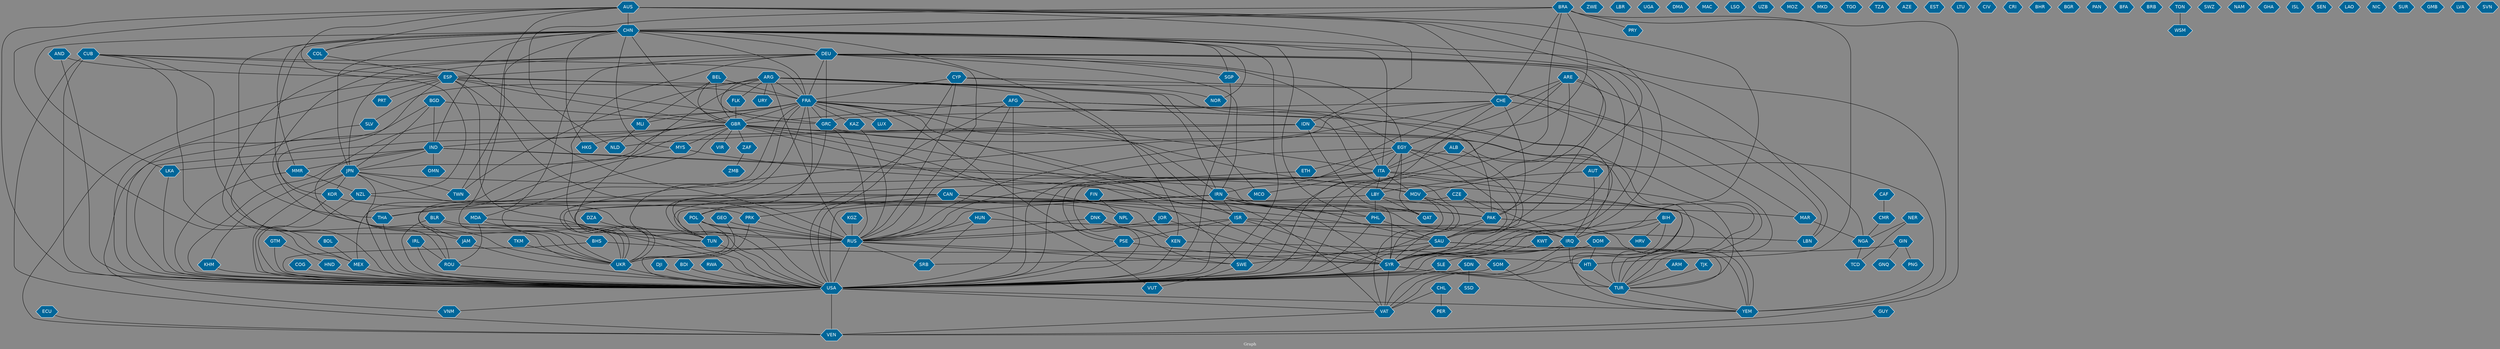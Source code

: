 // Countries together in item graph
graph {
	graph [bgcolor="#888888" fontcolor=white fontsize=12 label="Graph" outputorder=edgesfirst overlap=prism]
	node [color=white fillcolor="#006699" fontcolor=white fontname=Helvetica shape=hexagon style=filled]
	edge [arrowhead=open color=black fontcolor=white fontname=Courier fontsize=12]
		BRA [label=BRA]
		RUS [label=RUS]
		UKR [label=UKR]
		IND [label=IND]
		SYR [label=SYR]
		ISR [label=ISR]
		PSE [label=PSE]
		IRN [label=IRN]
		TUR [label=TUR]
		CHN [label=CHN]
		THA [label=THA]
		ZWE [label=ZWE]
		CHL [label=CHL]
		JPN [label=JPN]
		YEM [label=YEM]
		SAU [label=SAU]
		USA [label=USA]
		ARG [label=ARG]
		CHE [label=CHE]
		EGY [label=EGY]
		MEX [label=MEX]
		FRA [label=FRA]
		OMN [label=OMN]
		LBY [label=LBY]
		AUT [label=AUT]
		GUY [label=GUY]
		IRQ [label=IRQ]
		TUN [label=TUN]
		BIH [label=BIH]
		VAT [label=VAT]
		SLE [label=SLE]
		AUS [label=AUS]
		GBR [label=GBR]
		PHL [label=PHL]
		SRB [label=SRB]
		HUN [label=HUN]
		SGP [label=SGP]
		DEU [label=DEU]
		LBR [label=LBR]
		IDN [label=IDN]
		COL [label=COL]
		KOR [label=KOR]
		SWE [label=SWE]
		NPL [label=NPL]
		SLV [label=SLV]
		LKA [label=LKA]
		MDV [label=MDV]
		BGD [label=BGD]
		MAR [label=MAR]
		NLD [label=NLD]
		MYS [label=MYS]
		JAM [label=JAM]
		MMR [label=MMR]
		TCD [label=TCD]
		VUT [label=VUT]
		SSD [label=SSD]
		SDN [label=SDN]
		CAN [label=CAN]
		ESP [label=ESP]
		HRV [label=HRV]
		GTM [label=GTM]
		UGA [label=UGA]
		ROU [label=ROU]
		GIN [label=GIN]
		KHM [label=KHM]
		MLI [label=MLI]
		POL [label=POL]
		DMA [label=DMA]
		GRC [label=GRC]
		JOR [label=JOR]
		VEN [label=VEN]
		BEL [label=BEL]
		ARE [label=ARE]
		ITA [label=ITA]
		CMR [label=CMR]
		ZAF [label=ZAF]
		CZE [label=CZE]
		TWN [label=TWN]
		QAT [label=QAT]
		MAC [label=MAC]
		COG [label=COG]
		CYP [label=CYP]
		NOR [label=NOR]
		CAF [label=CAF]
		LSO [label=LSO]
		CUB [label=CUB]
		NZL [label=NZL]
		KWT [label=KWT]
		PAK [label=PAK]
		KEN [label=KEN]
		AND [label=AND]
		DNK [label=DNK]
		URY [label=URY]
		NGA [label=NGA]
		UZB [label=UZB]
		AFG [label=AFG]
		MOZ [label=MOZ]
		PER [label=PER]
		MKD [label=MKD]
		DOM [label=DOM]
		TGO [label=TGO]
		GNQ [label=GNQ]
		HKG [label=HKG]
		TZA [label=TZA]
		BOL [label=BOL]
		PNG [label=PNG]
		MCO [label=MCO]
		ARM [label=ARM]
		KAZ [label=KAZ]
		ETH [label=ETH]
		AZE [label=AZE]
		ALB [label=ALB]
		SOM [label=SOM]
		GEO [label=GEO]
		EST [label=EST]
		NER [label=NER]
		PRK [label=PRK]
		LBN [label=LBN]
		MDA [label=MDA]
		LTU [label=LTU]
		DZA [label=DZA]
		VIR [label=VIR]
		CIV [label=CIV]
		IRL [label=IRL]
		CRI [label=CRI]
		VNM [label=VNM]
		BLR [label=BLR]
		BHR [label=BHR]
		FIN [label=FIN]
		ECU [label=ECU]
		BGR [label=BGR]
		PAN [label=PAN]
		HTI [label=HTI]
		BFA [label=BFA]
		ZMB [label=ZMB]
		BRB [label=BRB]
		WSM [label=WSM]
		TON [label=TON]
		BHS [label=BHS]
		SWZ [label=SWZ]
		NAM [label=NAM]
		GHA [label=GHA]
		PRT [label=PRT]
		ISL [label=ISL]
		DJI [label=DJI]
		SEN [label=SEN]
		LAO [label=LAO]
		BDI [label=BDI]
		RWA [label=RWA]
		NIC [label=NIC]
		TKM [label=TKM]
		HND [label=HND]
		SUR [label=SUR]
		TJK [label=TJK]
		GMB [label=GMB]
		LVA [label=LVA]
		SVN [label=SVN]
		KGZ [label=KGZ]
		FLK [label=FLK]
		PRY [label=PRY]
		LUX [label=LUX]
			POL -- TUN [weight=2]
			USA -- VAT [weight=4]
			FRA -- PSE [weight=1]
			DNK -- KEN [weight=1]
			AFG -- SYR [weight=1]
			ARG -- USA [weight=2]
			AFG -- RUS [weight=2]
			THA -- USA [weight=2]
			IND -- JPN [weight=1]
			IDN -- TUR [weight=1]
			CHE -- USA [weight=1]
			BGD -- GBR [weight=1]
			GBR -- VIR [weight=1]
			USA -- YEM [weight=15]
			TJK -- TUR [weight=1]
			JPN -- TWN [weight=1]
			ARG -- URY [weight=1]
			AUS -- PAK [weight=1]
			FRA -- IRN [weight=2]
			ROU -- USA [weight=2]
			KOR -- PRK [weight=6]
			KOR -- USA [weight=12]
			ITA -- RUS [weight=1]
			AUT -- IRQ [weight=1]
			EGY -- PSE [weight=4]
			EGY -- YEM [weight=3]
			AUS -- CHE [weight=1]
			ESP -- UKR [weight=1]
			CHN -- IND [weight=4]
			AUS -- IRQ [weight=3]
			KHM -- USA [weight=5]
			MAR -- NGA [weight=1]
			GBR -- IND [weight=1]
			LBY -- QAT [weight=1]
			DNK -- RUS [weight=2]
			ARG -- FRA [weight=1]
			RUS -- SRB [weight=2]
			BGD -- IND [weight=1]
			CHN -- FRA [weight=2]
			ALB -- ITA [weight=1]
			GEO -- RUS [weight=1]
			ESP -- RUS [weight=1]
			KEN -- USA [weight=1]
			CHL -- VAT [weight=4]
			CHE -- GRC [weight=1]
			IRN -- RUS [weight=3]
			GBR -- SWE [weight=4]
			CHN -- ITA [weight=2]
			FRA -- SYR [weight=5]
			FRA -- JPN [weight=1]
			FRA -- LUX [weight=1]
			SOM -- USA [weight=2]
			ARE -- CHE [weight=1]
			KEN -- SOM [weight=1]
			POL -- RUS [weight=4]
			AUS -- BHS [weight=1]
			GBR -- USA [weight=4]
			GBR -- ZAF [weight=1]
			EGY -- SYR [weight=1]
			SYR -- USA [weight=13]
			CUB -- FRA [weight=1]
			ITA -- LBY [weight=1]
			ISR -- SYR [weight=2]
			LBY -- PHL [weight=5]
			COG -- USA [weight=3]
			HUN -- SRB [weight=1]
			AFG -- POL [weight=1]
			IRQ -- USA [weight=16]
			ETH -- USA [weight=1]
			FRA -- IRQ [weight=1]
			FRA -- POL [weight=1]
			GTM -- HND [weight=2]
			ARG -- GBR [weight=1]
			BRA -- PRY [weight=1]
			IRL -- USA [weight=3]
			CUB -- JAM [weight=1]
			JPN -- UKR [weight=1]
			CAN -- MEX [weight=6]
			CZE -- PAK [weight=2]
			BEL -- GRC [weight=1]
			CYP -- USA [weight=1]
			MDA -- UKR [weight=1]
			POL -- UKR [weight=6]
			CHN -- MYS [weight=2]
			CHN -- NOR [weight=1]
			CHN -- YEM [weight=1]
			PRK -- RUS [weight=1]
			GBR -- VNM [weight=1]
			ARG -- TWN [weight=1]
			CUB -- MEX [weight=1]
			DEU -- JPN [weight=3]
			ESP -- PRT [weight=1]
			CAN -- USA [weight=6]
			JPN -- TUN [weight=3]
			SAU -- SWE [weight=7]
			ISR -- PSE [weight=35]
			SLE -- USA [weight=5]
			AUS -- COL [weight=1]
			KWT -- SYR [weight=1]
			GUY -- VEN [weight=3]
			SAU -- SYR [weight=1]
			IND -- MDV [weight=1]
			CYP -- NOR [weight=1]
			SWE -- VUT [weight=1]
			IND -- OMN [weight=2]
			CAN -- SYR [weight=2]
			BIH -- IRQ [weight=1]
			ARG -- SLV [weight=1]
			FRA -- MLI [weight=2]
			GBR -- VAT [weight=1]
			IRL -- ROU [weight=1]
			DEU -- ESP [weight=2]
			ARG -- MCO [weight=1]
			JOR -- RUS [weight=2]
			ISR -- LBN [weight=2]
			CUB -- RUS [weight=1]
			CHL -- PER [weight=1]
			EGY -- QAT [weight=1]
			AUS -- USA [weight=3]
			DOM -- USA [weight=3]
			MMR -- NZL [weight=2]
			GBR -- HKG [weight=1]
			CHE -- PAK [weight=1]
			BLR -- UKR [weight=1]
			DEU -- EGY [weight=3]
			CHN -- JPN [weight=12]
			GIN -- SLE [weight=3]
			IRQ -- SYR [weight=6]
			ISR -- USA [weight=33]
			DEU -- GRC [weight=11]
			BRA -- NLD [weight=1]
			BOL -- MEX [weight=2]
			AUS -- IDN [weight=5]
			POL -- USA [weight=7]
			GBR -- SYR [weight=9]
			USA -- VEN [weight=21]
			GIN -- PNG [weight=3]
			CHN -- THA [weight=1]
			HND -- USA [weight=3]
			DJI -- USA [weight=1]
			IND -- PAK [weight=7]
			ARG -- EGY [weight=1]
			CHN -- KEN [weight=1]
			CHN -- LKA [weight=6]
			ESP -- FRA [weight=1]
			LBY -- MAR [weight=1]
			BRA -- ITA [weight=3]
			CAN -- PAK [weight=1]
			IND -- LKA [weight=5]
			CHN -- MMR [weight=4]
			ESP -- TUN [weight=5]
			VAT -- VEN [weight=1]
			CAN -- IRQ [weight=5]
			CHN -- SGP [weight=1]
			TKM -- UKR [weight=1]
			BDI -- USA [weight=2]
			LKA -- USA [weight=1]
			NGA -- TCD [weight=4]
			SDN -- USA [weight=1]
			ISR -- RUS [weight=2]
			CAN -- JAM [weight=1]
			AUT -- LBY [weight=3]
			NER -- NGA [weight=3]
			IRQ -- TUR [weight=1]
			JPN -- KOR [weight=4]
			AUS -- SYR [weight=1]
			JPN -- YEM [weight=1]
			MDA -- RUS [weight=2]
			MDV -- TUR [weight=1]
			CHE -- UKR [weight=1]
			CUB -- USA [weight=16]
			DEU -- MDA [weight=1]
			FRA -- UKR [weight=1]
			ARG -- IRN [weight=3]
			CHN -- HKG [weight=1]
			JPN -- KHM [weight=1]
			SYR -- TUR [weight=8]
			CHE -- RUS [weight=1]
			EGY -- ITA [weight=1]
			SAU -- YEM [weight=28]
			BGD -- JPN [weight=1]
			TON -- WSM [weight=1]
			ARM -- TUR [weight=2]
			BIH -- SRB [weight=1]
			AND -- ESP [weight=3]
			AFG -- GBR [weight=1]
			MLI -- NLD [weight=2]
			IRN -- QAT [weight=2]
			IRN -- SAU [weight=8]
			BRA -- USA [weight=4]
			BHS -- HTI [weight=1]
			IRN -- UKR [weight=1]
			CHN -- DEU [weight=1]
			SAU -- TUR [weight=1]
			DEU -- ROU [weight=2]
			JOR -- SYR [weight=3]
			DOM -- HTI [weight=2]
			MYS -- PHL [weight=1]
			PRK -- USA [weight=1]
			PHL -- SAU [weight=2]
			PAK -- YEM [weight=2]
			ARE -- USA [weight=2]
			CYP -- RUS [weight=1]
			MDV -- VAT [weight=1]
			BEL -- MLI [weight=1]
			CAN -- NPL [weight=1]
			GTM -- USA [weight=2]
			HUN -- IRQ [weight=1]
			EGY -- ETH [weight=2]
			CZE -- IRQ [weight=1]
			IND -- USA [weight=4]
			CHN -- TWN [weight=1]
			IDN -- NLD [weight=2]
			EGY -- USA [weight=4]
			TUR -- YEM [weight=1]
			SLV -- USA [weight=1]
			CAF -- CMR [weight=1]
			FRA -- GRC [weight=1]
			IRN -- YEM [weight=10]
			TUN -- USA [weight=2]
			IRN -- THA [weight=2]
			FRA -- USA [weight=1]
			JAM -- USA [weight=2]
			FRA -- GBR [weight=1]
			ITA -- TUR [weight=1]
			IRN -- IRQ [weight=7]
			BEL -- GBR [weight=1]
			CAN -- PRK [weight=2]
			ESP -- VEN [weight=1]
			DEU -- SAU [weight=2]
			NZL -- USA [weight=1]
			CHN -- PHL [weight=1]
			ARG -- ISR [weight=4]
			RUS -- UKR [weight=27]
			AUS -- MEX [weight=1]
			IRN -- USA [weight=56]
			GRC -- USA [weight=1]
			DZA -- TUN [weight=1]
			ESP -- USA [weight=1]
			ITA -- MCO [weight=1]
			MDA -- ROU [weight=1]
			CHN -- KOR [weight=3]
			DEU -- MDV [weight=1]
			CZE -- UKR [weight=1]
			SGP -- USA [weight=1]
			HTI -- TUR [weight=1]
			DEU -- UKR [weight=5]
			EGY -- SAU [weight=5]
			IND -- MMR [weight=3]
			ZAF -- ZMB [weight=2]
			DEU -- SGP [weight=2]
			GIN -- GNQ [weight=2]
			PSE -- SYR [weight=3]
			CYP -- FRA [weight=1]
			BIH -- HRV [weight=1]
			HUN -- RUS [weight=2]
			DNK -- SWE [weight=1]
			BLR -- USA [weight=1]
			RUS -- USA [weight=15]
			FRA -- ITA [weight=4]
			BRA -- VEN [weight=1]
			CHE -- NGA [weight=1]
			FRA -- ISR [weight=1]
			BRA -- CHN [weight=1]
			AUS -- CHN [weight=5]
			ITA -- MDV [weight=1]
			IRQ -- VAT [weight=1]
			ECU -- VEN [weight=1]
			NER -- TCD [weight=5]
			COL -- ESP [weight=1]
			IDN -- SYR [weight=1]
			SYR -- VAT [weight=1]
			LBY -- TUN [weight=3]
			CYP -- TUR [weight=3]
			GBR -- KEN [weight=1]
			ALB -- SYR [weight=1]
			FLK -- GBR [weight=1]
			AFG -- USA [weight=13]
			ARG -- RUS [weight=1]
			IRN -- ISR [weight=23]
			BEL -- FRA [weight=2]
			FRA -- KAZ [weight=2]
			SDN -- SSD [weight=15]
			BGD -- USA [weight=2]
			NZL -- VUT [weight=1]
			ARE -- EGY [weight=2]
			DEU -- SYR [weight=2]
			RWA -- USA [weight=1]
			IDN -- USA [weight=5]
			MYS -- THA [weight=1]
			DEU -- RUS [weight=4]
			JPN -- USA [weight=14]
			CHN -- USA [weight=15]
			GRC -- TUR [weight=3]
			CHN -- GBR [weight=5]
			ARE -- SWE [weight=1]
			CHN -- COL [weight=1]
			RUS -- SYR [weight=2]
			BLR -- RUS [weight=2]
			DEU -- ITA [weight=3]
			ARE -- LBN [weight=1]
			CHN -- LBN [weight=1]
			UKR -- USA [weight=17]
			AND -- USA [weight=1]
			PSE -- USA [weight=2]
			BRA -- CHE [weight=2]
			MDV -- SYR [weight=1]
			KGZ -- RUS [weight=1]
			CMR -- NGA [weight=1]
			GRC -- RUS [weight=1]
			DEU -- FRA [weight=11]
			BRA -- HTI [weight=1]
			PHL -- USA [weight=1]
			USA -- VNM [weight=1]
			PAK -- USA [weight=5]
			ARE -- SAU [weight=1]
			GBR -- MDV [weight=1]
			ISR -- SAU [weight=1]
			FRA -- ROU [weight=1]
			AUS -- NZL [weight=1]
			DEU -- IRN [weight=3]
			CHE -- IRN [weight=1]
			MMR -- USA [weight=6]
			GEO -- UKR [weight=1]
			ARG -- FLK [weight=1]
			ESP -- GBR [weight=2]
			EGY -- LBY [weight=1]
			BHS -- USA [weight=1]
			CUB -- VEN [weight=1]
			MEX -- USA [weight=17]
			ITA -- TUN [weight=1]
			ESP -- GRC [weight=3]
			KAZ -- RUS [weight=1]
			BIH -- VAT [weight=1]
			GBR -- TUR [weight=6]
			SOM -- YEM [weight=1]
			GBR -- UKR [weight=2]
			ITA -- VAT [weight=1]
			DEU -- USA [weight=3]
			PAK -- SAU [weight=2]
			ESP -- MAR [weight=1]
			IRN -- PAK [weight=2]
			ITA -- USA [weight=2]
			RUS -- SWE [weight=3]
			GBR -- MYS [weight=1]
			FRA -- TUN [weight=1]
			FIN -- NPL [weight=1]
			AFG -- PAK [weight=3]
			CUB -- ESP [weight=1]
			SAU -- USA [weight=11]
}